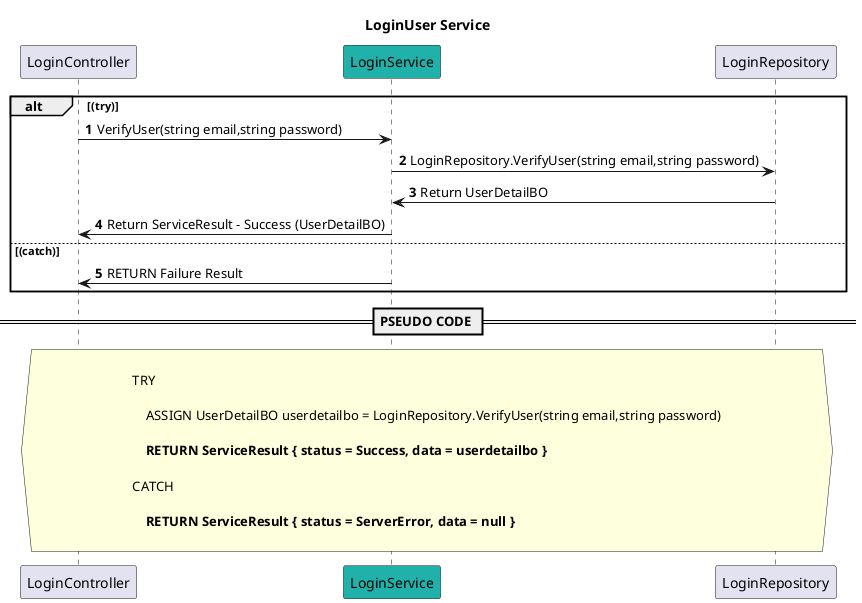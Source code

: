 @startuml

title LoginUser Service
autonumber

participant LoginController
participant LoginService #LightSeaGreen
participant LoginRepository

alt (try)

   LoginController -> LoginService : VerifyUser(string email,string password)
   LoginService -> LoginRepository : LoginRepository.VerifyUser(string email,string password)
    LoginRepository ->LoginService : Return UserDetailBO
    LoginService -> LoginController : Return ServiceResult - Success (UserDetailBO)


else (catch)
    LoginService -> LoginController : RETURN Failure Result

end

== PSEUDO CODE ==

hnote across

TRY

    ASSIGN UserDetailBO userdetailbo = LoginRepository.VerifyUser(string email,string password)

    **RETURN ServiceResult { status = Success, data = userdetailbo }**

CATCH

    **RETURN ServiceResult { status = ServerError, data = null }**
    
end note
@enduml
